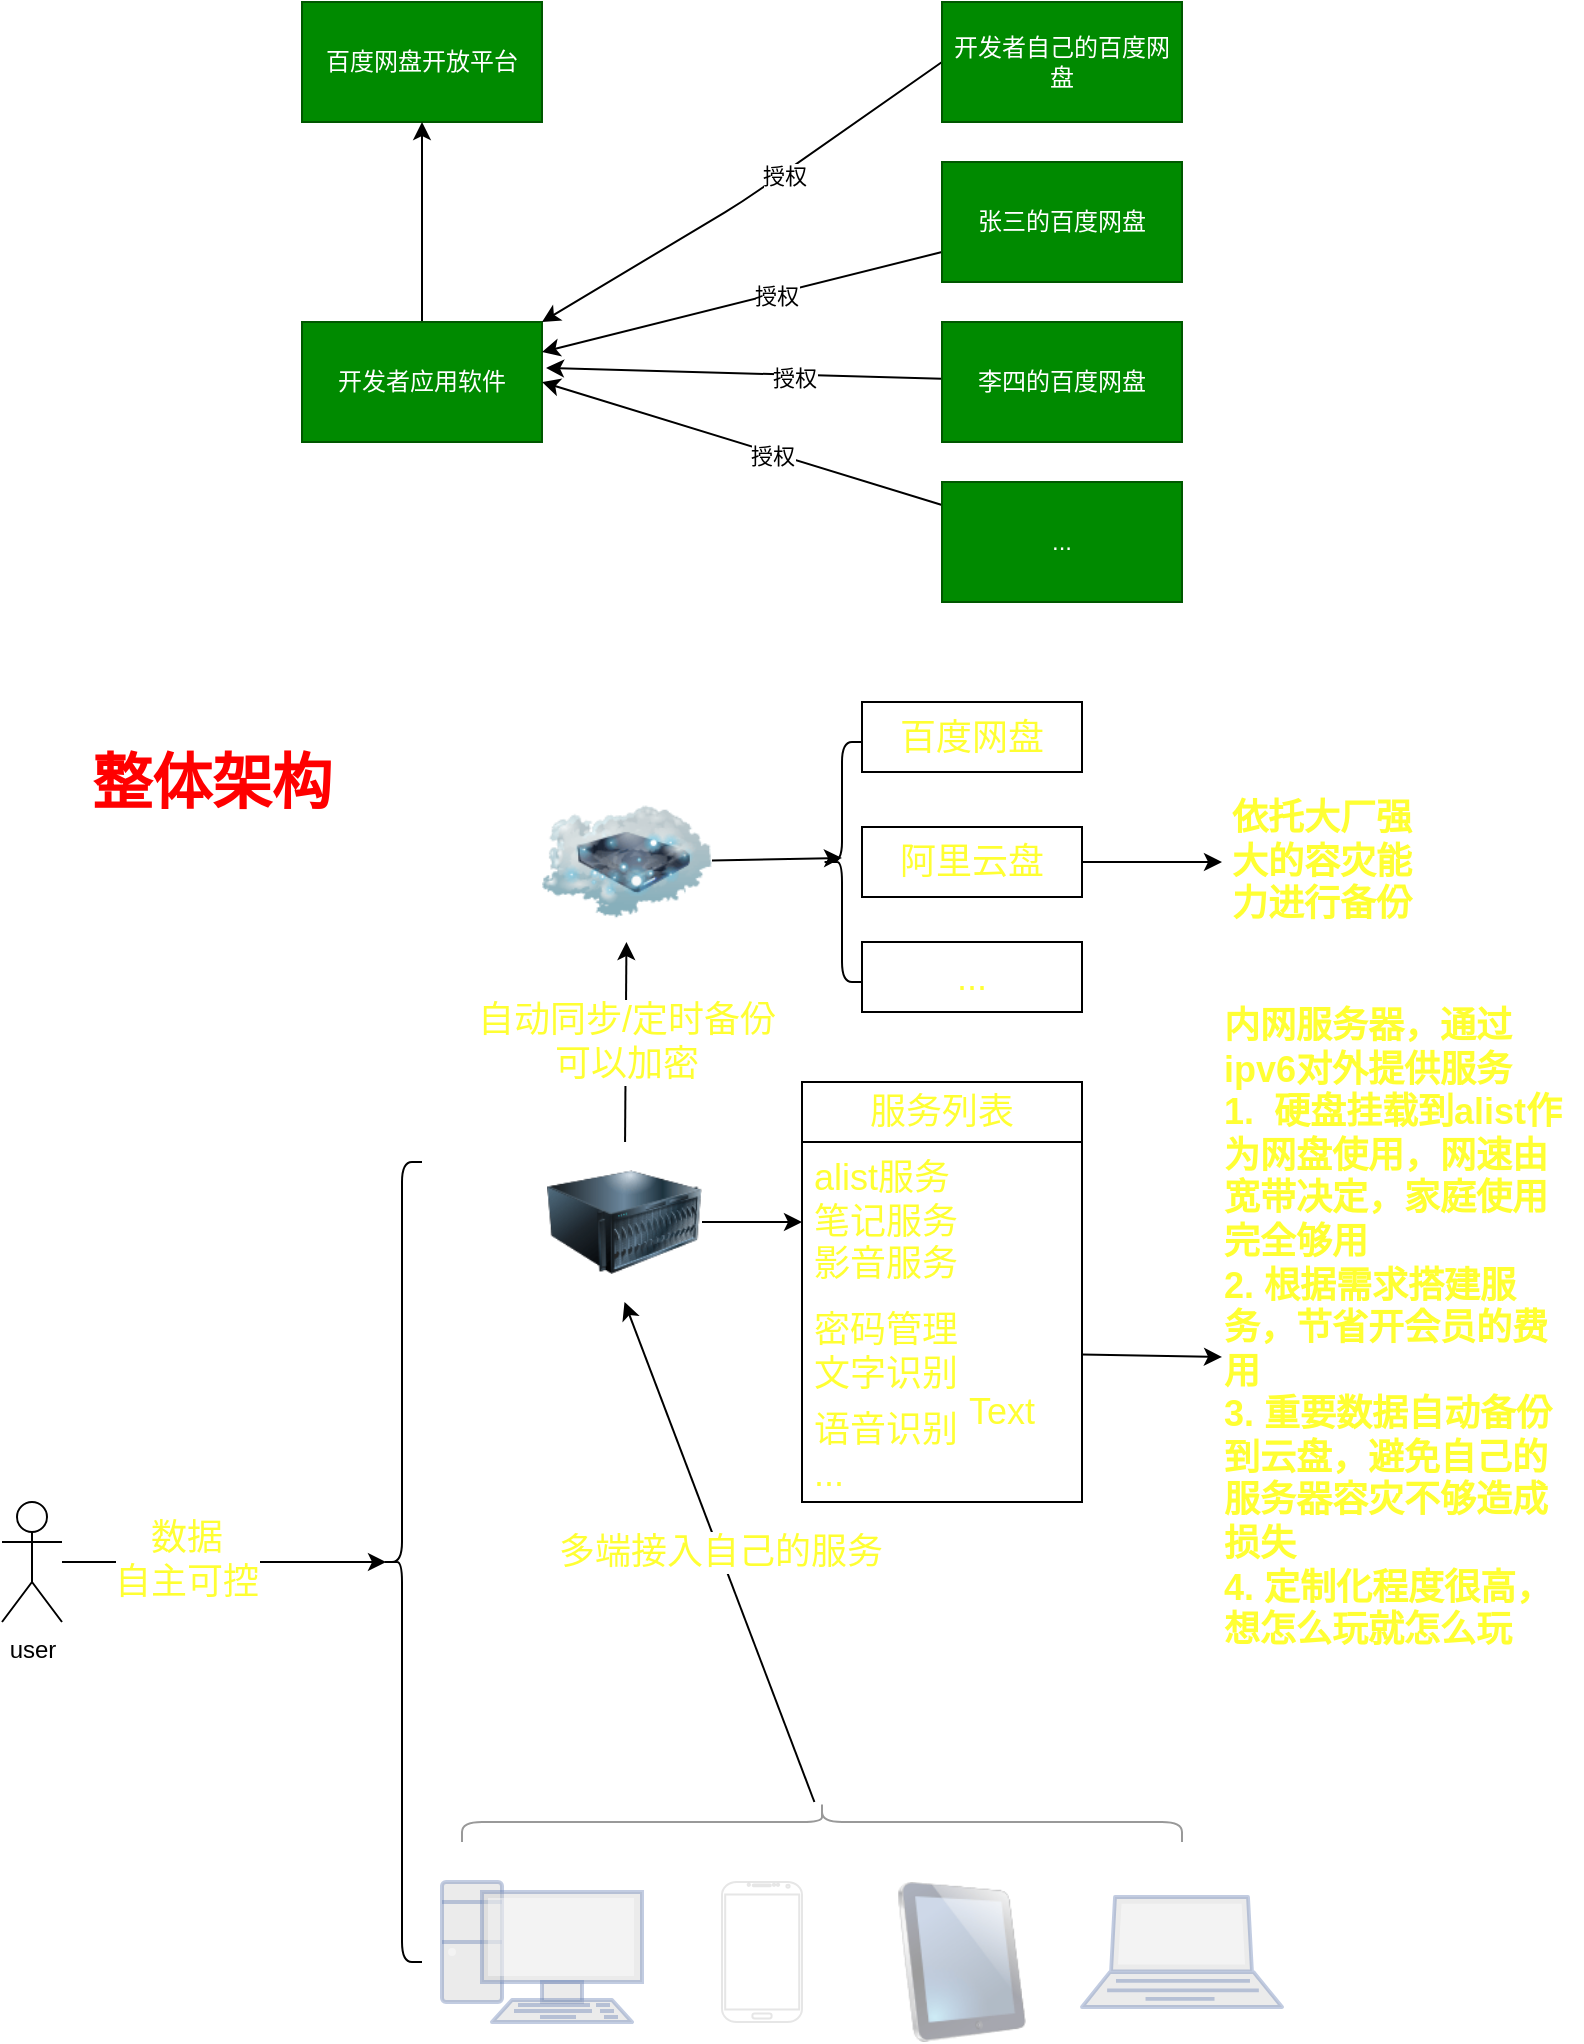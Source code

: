<mxfile>
    <diagram id="wKIxFsY9lb2jQf92DGev" name="Page-1">
        <mxGraphModel dx="1180" dy="786" grid="1" gridSize="10" guides="1" tooltips="1" connect="1" arrows="1" fold="1" page="1" pageScale="1" pageWidth="850" pageHeight="1100" math="0" shadow="0">
            <root>
                <mxCell id="0"/>
                <mxCell id="1" parent="0"/>
                <mxCell id="9" value="百度网盘开放平台" style="rounded=0;whiteSpace=wrap;html=1;fillColor=#008a00;fontColor=#ffffff;strokeColor=#005700;" parent="1" vertex="1">
                    <mxGeometry x="160" y="10" width="120" height="60" as="geometry"/>
                </mxCell>
                <mxCell id="26" style="edgeStyle=none;html=1;entryX=0.5;entryY=1;entryDx=0;entryDy=0;" parent="1" source="10" target="9" edge="1">
                    <mxGeometry relative="1" as="geometry"/>
                </mxCell>
                <mxCell id="10" value="开发者应用软件" style="rounded=0;whiteSpace=wrap;html=1;fillColor=#008a00;fontColor=#ffffff;strokeColor=#005700;" parent="1" vertex="1">
                    <mxGeometry x="160" y="170" width="120" height="60" as="geometry"/>
                </mxCell>
                <mxCell id="18" style="edgeStyle=none;html=1;exitX=0;exitY=0.5;exitDx=0;exitDy=0;entryX=1;entryY=0;entryDx=0;entryDy=0;" parent="1" source="14" target="10" edge="1">
                    <mxGeometry relative="1" as="geometry">
                        <Array as="points">
                            <mxPoint x="380" y="110"/>
                        </Array>
                    </mxGeometry>
                </mxCell>
                <mxCell id="19" value="授权" style="edgeLabel;html=1;align=center;verticalAlign=middle;resizable=0;points=[];" parent="18" vertex="1" connectable="0">
                    <mxGeometry x="-0.189" y="1" relative="1" as="geometry">
                        <mxPoint as="offset"/>
                    </mxGeometry>
                </mxCell>
                <mxCell id="14" value="开发者自己的百度网盘" style="rounded=0;whiteSpace=wrap;html=1;fillColor=#008a00;fontColor=#ffffff;strokeColor=#005700;" parent="1" vertex="1">
                    <mxGeometry x="480" y="10" width="120" height="60" as="geometry"/>
                </mxCell>
                <mxCell id="20" style="edgeStyle=none;html=1;entryX=1;entryY=0.25;entryDx=0;entryDy=0;" parent="1" source="15" target="10" edge="1">
                    <mxGeometry relative="1" as="geometry"/>
                </mxCell>
                <mxCell id="21" value="授权" style="edgeLabel;html=1;align=center;verticalAlign=middle;resizable=0;points=[];" parent="20" vertex="1" connectable="0">
                    <mxGeometry x="-0.167" y="1" relative="1" as="geometry">
                        <mxPoint as="offset"/>
                    </mxGeometry>
                </mxCell>
                <mxCell id="15" value="张三的百度网盘" style="rounded=0;whiteSpace=wrap;html=1;fillColor=#008a00;fontColor=#ffffff;strokeColor=#005700;" parent="1" vertex="1">
                    <mxGeometry x="480" y="90" width="120" height="60" as="geometry"/>
                </mxCell>
                <mxCell id="22" style="edgeStyle=none;html=1;entryX=1.017;entryY=0.383;entryDx=0;entryDy=0;entryPerimeter=0;" parent="1" source="16" target="10" edge="1">
                    <mxGeometry relative="1" as="geometry"/>
                </mxCell>
                <mxCell id="23" value="授权" style="edgeLabel;html=1;align=center;verticalAlign=middle;resizable=0;points=[];" parent="22" vertex="1" connectable="0">
                    <mxGeometry x="-0.253" y="1" relative="1" as="geometry">
                        <mxPoint as="offset"/>
                    </mxGeometry>
                </mxCell>
                <mxCell id="16" value="李四的百度网盘" style="rounded=0;whiteSpace=wrap;html=1;fillColor=#008a00;fontColor=#ffffff;strokeColor=#005700;" parent="1" vertex="1">
                    <mxGeometry x="480" y="170" width="120" height="60" as="geometry"/>
                </mxCell>
                <mxCell id="24" style="edgeStyle=none;html=1;entryX=1;entryY=0.5;entryDx=0;entryDy=0;" parent="1" source="17" target="10" edge="1">
                    <mxGeometry relative="1" as="geometry"/>
                </mxCell>
                <mxCell id="25" value="授权" style="edgeLabel;html=1;align=center;verticalAlign=middle;resizable=0;points=[];" parent="24" vertex="1" connectable="0">
                    <mxGeometry x="-0.164" y="1" relative="1" as="geometry">
                        <mxPoint x="-1" as="offset"/>
                    </mxGeometry>
                </mxCell>
                <mxCell id="17" value="..." style="rounded=0;whiteSpace=wrap;html=1;fillColor=#008a00;fontColor=#ffffff;strokeColor=#005700;" parent="1" vertex="1">
                    <mxGeometry x="480" y="250" width="120" height="60" as="geometry"/>
                </mxCell>
                <mxCell id="68" style="edgeStyle=none;html=1;entryX=0.1;entryY=0.5;entryDx=0;entryDy=0;entryPerimeter=0;fontSize=18;fontColor=#FFFF33;" edge="1" parent="1" source="27" target="28">
                    <mxGeometry relative="1" as="geometry"/>
                </mxCell>
                <mxCell id="69" value="数据&lt;br&gt;自主可控" style="edgeLabel;html=1;align=center;verticalAlign=middle;resizable=0;points=[];fontSize=18;fontColor=#FFFF33;" vertex="1" connectable="0" parent="68">
                    <mxGeometry x="-0.235" y="1" relative="1" as="geometry">
                        <mxPoint as="offset"/>
                    </mxGeometry>
                </mxCell>
                <mxCell id="27" value="user&lt;br&gt;" style="shape=umlActor;verticalLabelPosition=bottom;verticalAlign=top;html=1;outlineConnect=0;" vertex="1" parent="1">
                    <mxGeometry x="10" y="760" width="30" height="60" as="geometry"/>
                </mxCell>
                <mxCell id="28" value="" style="shape=curlyBracket;whiteSpace=wrap;html=1;rounded=1;labelPosition=left;verticalLabelPosition=middle;align=right;verticalAlign=middle;" vertex="1" parent="1">
                    <mxGeometry x="200" y="590" width="20" height="400" as="geometry"/>
                </mxCell>
                <mxCell id="41" style="edgeStyle=none;html=1;entryX=0.5;entryY=0.483;entryDx=0;entryDy=0;entryPerimeter=0;fontSize=18;fontColor=#FFFF33;" edge="1" parent="1" source="30" target="40">
                    <mxGeometry relative="1" as="geometry"/>
                </mxCell>
                <mxCell id="30" value="" style="image;html=1;image=img/lib/clip_art/networking/Cloud_Storage_128x128.png" vertex="1" parent="1">
                    <mxGeometry x="280" y="400" width="85" height="80" as="geometry"/>
                </mxCell>
                <mxCell id="34" value="&lt;b&gt;&lt;font style=&quot;font-size: 18px;&quot; color=&quot;#ffff33&quot;&gt;依托大厂强大的容灾能力进行备份&lt;/font&gt;&lt;/b&gt;" style="text;html=1;strokeColor=none;fillColor=none;align=center;verticalAlign=middle;whiteSpace=wrap;rounded=0;" vertex="1" parent="1">
                    <mxGeometry x="620" y="415" width="100" height="50" as="geometry"/>
                </mxCell>
                <mxCell id="47" value="自动同步/定时备份&lt;br&gt;可以加密" style="edgeStyle=none;html=1;fontSize=18;fontColor=#FFFF33;" edge="1" parent="1" source="37" target="30">
                    <mxGeometry relative="1" as="geometry"/>
                </mxCell>
                <mxCell id="59" style="edgeStyle=none;html=1;entryX=0;entryY=0.5;entryDx=0;entryDy=0;fontSize=18;fontColor=#FFFF33;" edge="1" parent="1" source="37" target="50">
                    <mxGeometry relative="1" as="geometry"/>
                </mxCell>
                <mxCell id="37" value="" style="image;html=1;image=img/lib/clip_art/computers/Server_128x128.png;fontColor=#FFFF33;" vertex="1" parent="1">
                    <mxGeometry x="282.5" y="580" width="77.5" height="80" as="geometry"/>
                </mxCell>
                <mxCell id="39" value="&lt;div style=&quot;text-align: left;&quot;&gt;&lt;b style=&quot;background-color: initial;&quot;&gt;&lt;font style=&quot;font-size: 18px;&quot;&gt;内网服务器，通过ipv6对外提供服务&lt;/font&gt;&lt;/b&gt;&lt;/div&gt;&lt;div style=&quot;text-align: left;&quot;&gt;&lt;b style=&quot;background-color: initial;&quot;&gt;&lt;font style=&quot;font-size: 18px;&quot;&gt;1.&amp;nbsp; 硬盘挂载到alist作为网盘使用，网速由宽带决定，家庭使用完全够用&lt;/font&gt;&lt;/b&gt;&lt;/div&gt;&lt;div style=&quot;text-align: left;&quot;&gt;&lt;b style=&quot;background-color: initial;&quot;&gt;&lt;font style=&quot;font-size: 18px;&quot;&gt;2. 根据需求搭建服务，节省开会员的费用&lt;/font&gt;&lt;/b&gt;&lt;/div&gt;&lt;div style=&quot;text-align: left;&quot;&gt;&lt;b style=&quot;background-color: initial;&quot;&gt;&lt;font style=&quot;font-size: 18px;&quot;&gt;3. 重要数据自动备份到云盘，避免自己的服务器容灾不够造成损失&lt;/font&gt;&lt;/b&gt;&lt;/div&gt;&lt;div style=&quot;text-align: left;&quot;&gt;&lt;b style=&quot;background-color: initial;&quot;&gt;&lt;font style=&quot;font-size: 18px;&quot;&gt;4. 定制化程度很高，想怎么玩就怎么玩&lt;/font&gt;&lt;/b&gt;&lt;/div&gt;&lt;b&gt;&lt;font style=&quot;font-size: 18px;&quot;&gt;&lt;br&gt;&lt;br&gt;&lt;/font&gt;&lt;/b&gt;" style="text;html=1;strokeColor=none;fillColor=none;align=center;verticalAlign=middle;whiteSpace=wrap;rounded=0;fontColor=#FFFF33;" vertex="1" parent="1">
                    <mxGeometry x="620" y="680" width="180" height="30" as="geometry"/>
                </mxCell>
                <mxCell id="40" value="" style="shape=curlyBracket;whiteSpace=wrap;html=1;rounded=1;labelPosition=left;verticalLabelPosition=middle;align=right;verticalAlign=middle;fontSize=18;fontColor=#FFFF33;" vertex="1" parent="1">
                    <mxGeometry x="420" y="380" width="20" height="120" as="geometry"/>
                </mxCell>
                <mxCell id="42" value="百度网盘" style="rounded=0;whiteSpace=wrap;html=1;fontSize=18;fontColor=#FFFF33;" vertex="1" parent="1">
                    <mxGeometry x="440" y="360" width="110" height="35" as="geometry"/>
                </mxCell>
                <mxCell id="46" style="edgeStyle=none;html=1;exitX=1;exitY=0.5;exitDx=0;exitDy=0;entryX=0;entryY=0.5;entryDx=0;entryDy=0;fontSize=18;fontColor=#FFFF33;" edge="1" parent="1" source="43" target="34">
                    <mxGeometry relative="1" as="geometry"/>
                </mxCell>
                <mxCell id="43" value="阿里云盘" style="rounded=0;whiteSpace=wrap;html=1;fontSize=18;fontColor=#FFFF33;" vertex="1" parent="1">
                    <mxGeometry x="440" y="422.5" width="110" height="35" as="geometry"/>
                </mxCell>
                <mxCell id="45" value="..." style="rounded=0;whiteSpace=wrap;html=1;fontSize=18;fontColor=#FFFF33;" vertex="1" parent="1">
                    <mxGeometry x="440" y="480" width="110" height="35" as="geometry"/>
                </mxCell>
                <mxCell id="49" value="服务列表" style="swimlane;fontStyle=0;childLayout=stackLayout;horizontal=1;startSize=30;horizontalStack=0;resizeParent=1;resizeParentMax=0;resizeLast=0;collapsible=1;marginBottom=0;whiteSpace=wrap;html=1;fontSize=18;fontColor=#FFFF33;" vertex="1" parent="1">
                    <mxGeometry x="410" y="550" width="140" height="210" as="geometry"/>
                </mxCell>
                <mxCell id="50" value="alist服务&lt;br&gt;笔记服务&lt;br&gt;影音服务" style="text;strokeColor=none;fillColor=none;align=left;verticalAlign=middle;spacingLeft=4;spacingRight=4;overflow=hidden;points=[[0,0.5],[1,0.5]];portConstraint=eastwest;rotatable=0;whiteSpace=wrap;html=1;fontSize=18;fontColor=#FFFF33;opacity=40;" vertex="1" parent="49">
                    <mxGeometry y="30" width="140" height="80" as="geometry"/>
                </mxCell>
                <mxCell id="51" value="密码管理&lt;br&gt;文字识别&lt;br&gt;" style="text;strokeColor=none;fillColor=none;align=left;verticalAlign=middle;spacingLeft=4;spacingRight=4;overflow=hidden;points=[[0,0.5],[1,0.5]];portConstraint=eastwest;rotatable=0;whiteSpace=wrap;html=1;fontSize=18;fontColor=#FFFF33;" vertex="1" parent="49">
                    <mxGeometry y="110" width="140" height="50" as="geometry"/>
                </mxCell>
                <mxCell id="52" value="语音识别&lt;br&gt;..." style="text;strokeColor=none;fillColor=none;align=left;verticalAlign=middle;spacingLeft=4;spacingRight=4;overflow=hidden;points=[[0,0.5],[1,0.5]];portConstraint=eastwest;rotatable=0;whiteSpace=wrap;html=1;fontSize=18;fontColor=#FFFF33;" vertex="1" parent="49">
                    <mxGeometry y="160" width="140" height="50" as="geometry"/>
                </mxCell>
                <mxCell id="61" style="edgeStyle=none;html=1;entryX=0;entryY=0.25;entryDx=0;entryDy=0;fontSize=18;fontColor=#FFFF33;" edge="1" parent="1" source="51" target="39">
                    <mxGeometry relative="1" as="geometry"/>
                </mxCell>
                <mxCell id="62" value="" style="fontColor=#0066CC;verticalAlign=top;verticalLabelPosition=bottom;labelPosition=center;align=center;html=1;outlineConnect=0;fillColor=#CCCCCC;strokeColor=#6881B3;gradientColor=none;gradientDirection=north;strokeWidth=2;shape=mxgraph.networks.pc;fontSize=18;opacity=40;" vertex="1" parent="1">
                    <mxGeometry x="230" y="950" width="100" height="70" as="geometry"/>
                </mxCell>
                <mxCell id="63" value="" style="verticalLabelPosition=bottom;verticalAlign=top;html=1;shadow=0;dashed=0;strokeWidth=1;shape=mxgraph.android.phone2;strokeColor=#c0c0c0;fontSize=18;fontColor=#FFFF33;opacity=40;" vertex="1" parent="1">
                    <mxGeometry x="370" y="950" width="40" height="70" as="geometry"/>
                </mxCell>
                <mxCell id="64" value="" style="image;html=1;image=img/lib/clip_art/computers/iPad_128x128.png;fontSize=18;fontColor=#FFFF33;opacity=40;" vertex="1" parent="1">
                    <mxGeometry x="450" y="950" width="80" height="80" as="geometry"/>
                </mxCell>
                <mxCell id="65" value="" style="fontColor=#0066CC;verticalAlign=top;verticalLabelPosition=bottom;labelPosition=center;align=center;html=1;outlineConnect=0;fillColor=#CCCCCC;strokeColor=#6881B3;gradientColor=none;gradientDirection=north;strokeWidth=2;shape=mxgraph.networks.laptop;fontSize=18;opacity=40;" vertex="1" parent="1">
                    <mxGeometry x="550" y="957.5" width="100" height="55" as="geometry"/>
                </mxCell>
                <mxCell id="67" value="多端接入自己的服务" style="edgeStyle=none;html=1;entryX=0.5;entryY=1;entryDx=0;entryDy=0;fontSize=18;fontColor=#FFFF33;" edge="1" parent="1" source="66" target="37">
                    <mxGeometry relative="1" as="geometry"/>
                </mxCell>
                <mxCell id="66" value="" style="shape=curlyBracket;whiteSpace=wrap;html=1;rounded=1;labelPosition=left;verticalLabelPosition=middle;align=right;verticalAlign=middle;fontSize=18;fontColor=#FFFF33;opacity=40;rotation=90;" vertex="1" parent="1">
                    <mxGeometry x="410" y="740" width="20" height="360" as="geometry"/>
                </mxCell>
                <mxCell id="70" value="Text" style="text;html=1;strokeColor=none;fillColor=none;align=center;verticalAlign=middle;whiteSpace=wrap;rounded=0;fontSize=18;fontColor=#FFFF33;opacity=40;" vertex="1" parent="1">
                    <mxGeometry x="480" y="700" width="60" height="30" as="geometry"/>
                </mxCell>
                <mxCell id="71" value="整体架构" style="text;html=1;align=center;verticalAlign=middle;whiteSpace=wrap;rounded=0;fontSize=30;opacity=40;fontColor=#FF0000;fontStyle=1" vertex="1" parent="1">
                    <mxGeometry x="30" y="385" width="170" height="30" as="geometry"/>
                </mxCell>
            </root>
        </mxGraphModel>
    </diagram>
</mxfile>